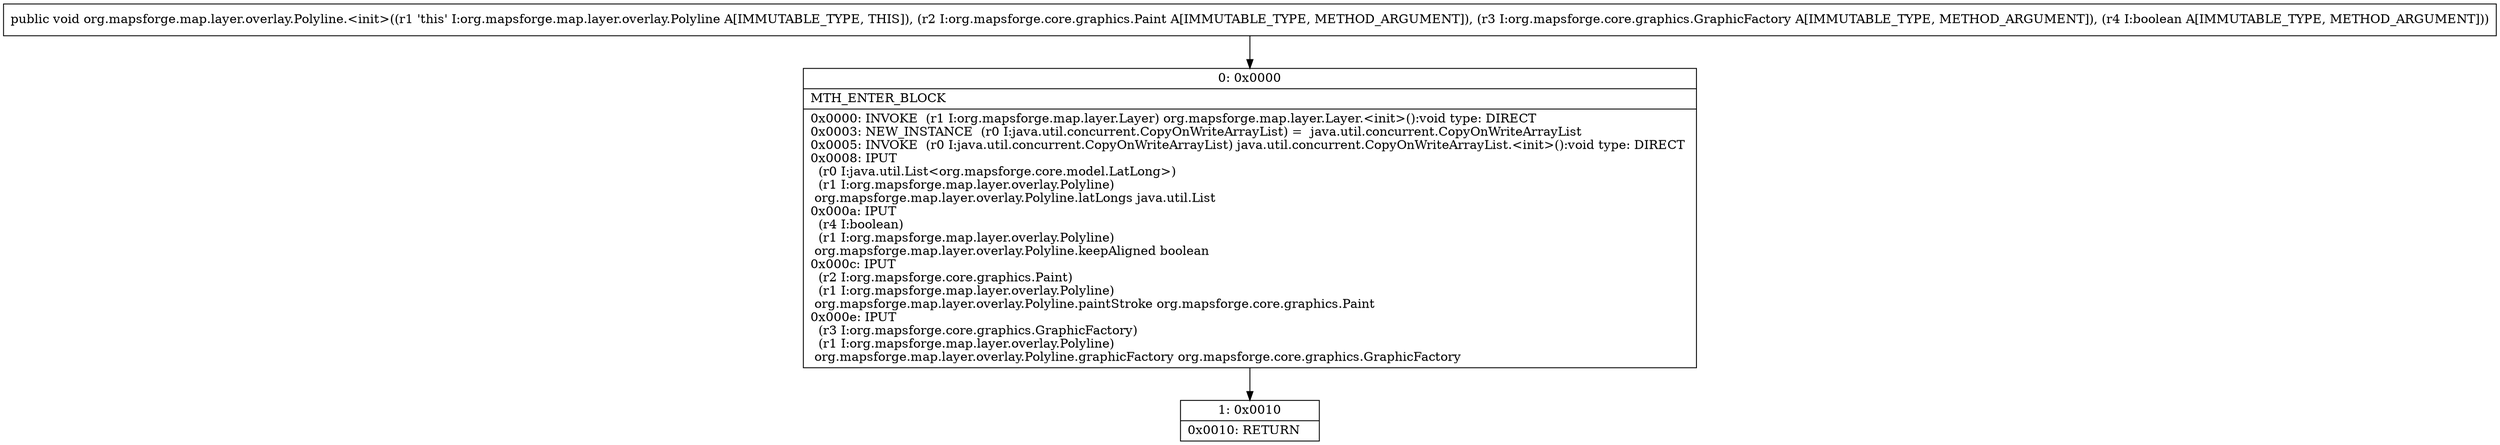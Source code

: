digraph "CFG fororg.mapsforge.map.layer.overlay.Polyline.\<init\>(Lorg\/mapsforge\/core\/graphics\/Paint;Lorg\/mapsforge\/core\/graphics\/GraphicFactory;Z)V" {
Node_0 [shape=record,label="{0\:\ 0x0000|MTH_ENTER_BLOCK\l|0x0000: INVOKE  (r1 I:org.mapsforge.map.layer.Layer) org.mapsforge.map.layer.Layer.\<init\>():void type: DIRECT \l0x0003: NEW_INSTANCE  (r0 I:java.util.concurrent.CopyOnWriteArrayList) =  java.util.concurrent.CopyOnWriteArrayList \l0x0005: INVOKE  (r0 I:java.util.concurrent.CopyOnWriteArrayList) java.util.concurrent.CopyOnWriteArrayList.\<init\>():void type: DIRECT \l0x0008: IPUT  \l  (r0 I:java.util.List\<org.mapsforge.core.model.LatLong\>)\l  (r1 I:org.mapsforge.map.layer.overlay.Polyline)\l org.mapsforge.map.layer.overlay.Polyline.latLongs java.util.List \l0x000a: IPUT  \l  (r4 I:boolean)\l  (r1 I:org.mapsforge.map.layer.overlay.Polyline)\l org.mapsforge.map.layer.overlay.Polyline.keepAligned boolean \l0x000c: IPUT  \l  (r2 I:org.mapsforge.core.graphics.Paint)\l  (r1 I:org.mapsforge.map.layer.overlay.Polyline)\l org.mapsforge.map.layer.overlay.Polyline.paintStroke org.mapsforge.core.graphics.Paint \l0x000e: IPUT  \l  (r3 I:org.mapsforge.core.graphics.GraphicFactory)\l  (r1 I:org.mapsforge.map.layer.overlay.Polyline)\l org.mapsforge.map.layer.overlay.Polyline.graphicFactory org.mapsforge.core.graphics.GraphicFactory \l}"];
Node_1 [shape=record,label="{1\:\ 0x0010|0x0010: RETURN   \l}"];
MethodNode[shape=record,label="{public void org.mapsforge.map.layer.overlay.Polyline.\<init\>((r1 'this' I:org.mapsforge.map.layer.overlay.Polyline A[IMMUTABLE_TYPE, THIS]), (r2 I:org.mapsforge.core.graphics.Paint A[IMMUTABLE_TYPE, METHOD_ARGUMENT]), (r3 I:org.mapsforge.core.graphics.GraphicFactory A[IMMUTABLE_TYPE, METHOD_ARGUMENT]), (r4 I:boolean A[IMMUTABLE_TYPE, METHOD_ARGUMENT])) }"];
MethodNode -> Node_0;
Node_0 -> Node_1;
}

